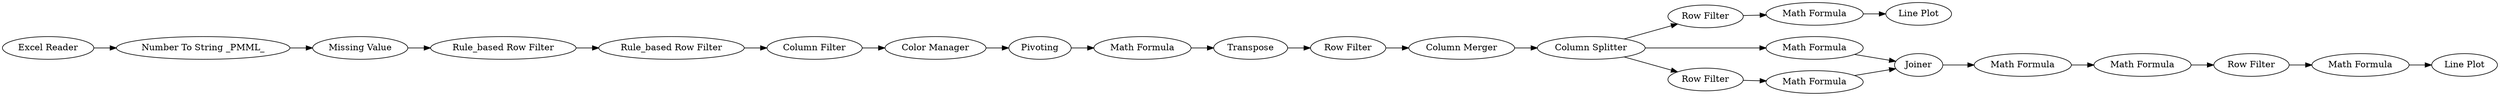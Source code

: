 digraph {
	82 -> 89
	37 -> 40
	38 -> 61
	63 -> 64
	87 -> 88
	77 -> 68
	88 -> 86
	69 -> 70
	89 -> 83
	68 -> 81
	76 -> 77
	61 -> 36
	21 -> 38
	81 -> 82
	75 -> 77
	60 -> 63
	67 -> 69
	40 -> 60
	70 -> 71
	70 -> 87
	44 -> 37
	36 -> 44
	70 -> 76
	64 -> 67
	71 -> 75
	89 [label="Math Formula"]
	21 [label="Excel Reader"]
	64 [label=Transpose]
	75 [label="Math Formula"]
	86 [label="Line Plot"]
	68 [label="Math Formula"]
	87 [label="Row Filter"]
	67 [label="Row Filter"]
	61 [label="Missing Value"]
	63 [label="Math Formula"]
	76 [label="Math Formula"]
	77 [label=Joiner]
	83 [label="Line Plot"]
	38 [label="Number To String _PMML_"]
	60 [label=Pivoting]
	81 [label="Math Formula"]
	44 [label="Rule_based Row Filter"]
	70 [label="Column Splitter"]
	82 [label="Row Filter"]
	69 [label="Column Merger"]
	36 [label="Rule_based Row Filter"]
	71 [label="Row Filter"]
	88 [label="Math Formula"]
	40 [label="Color Manager"]
	37 [label="Column Filter"]
	rankdir=LR
}
